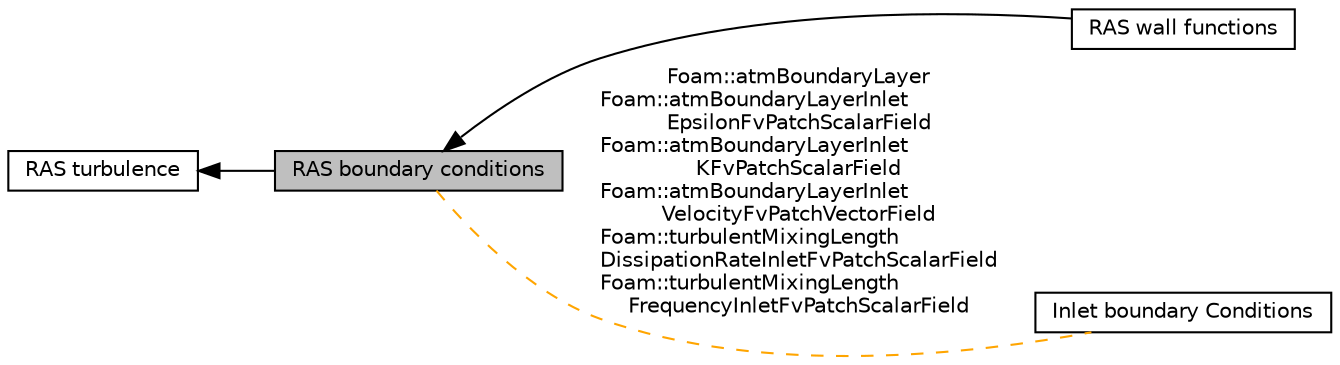 digraph "RAS boundary conditions"
{
  bgcolor="transparent";
  edge [fontname="Helvetica",fontsize="10",labelfontname="Helvetica",labelfontsize="10"];
  node [fontname="Helvetica",fontsize="10",shape=record];
  rankdir=LR;
  Node1 [label="RAS turbulence",height=0.2,width=0.4,color="black",URL="$a10891.html"];
  Node0 [label="RAS boundary conditions",height=0.2,width=0.4,color="black", fillcolor="grey75", style="filled", fontcolor="black"];
  Node2 [label="RAS wall functions",height=0.2,width=0.4,color="black",URL="$a10890.html"];
  Node3 [label="Inlet boundary Conditions",height=0.2,width=0.4,color="black",URL="$a10863.html"];
  Node1->Node0 [shape=plaintext, dir="back", style="solid"];
  Node0->Node2 [shape=plaintext, dir="back", style="solid"];
  Node0->Node3 [shape=plaintext, label="Foam::atmBoundaryLayer\nFoam::atmBoundaryLayerInlet\lEpsilonFvPatchScalarField\nFoam::atmBoundaryLayerInlet\lKFvPatchScalarField\nFoam::atmBoundaryLayerInlet\lVelocityFvPatchVectorField\nFoam::turbulentMixingLength\lDissipationRateInletFvPatchScalarField\nFoam::turbulentMixingLength\lFrequencyInletFvPatchScalarField", color="orange", dir="none", style="dashed"];
}
